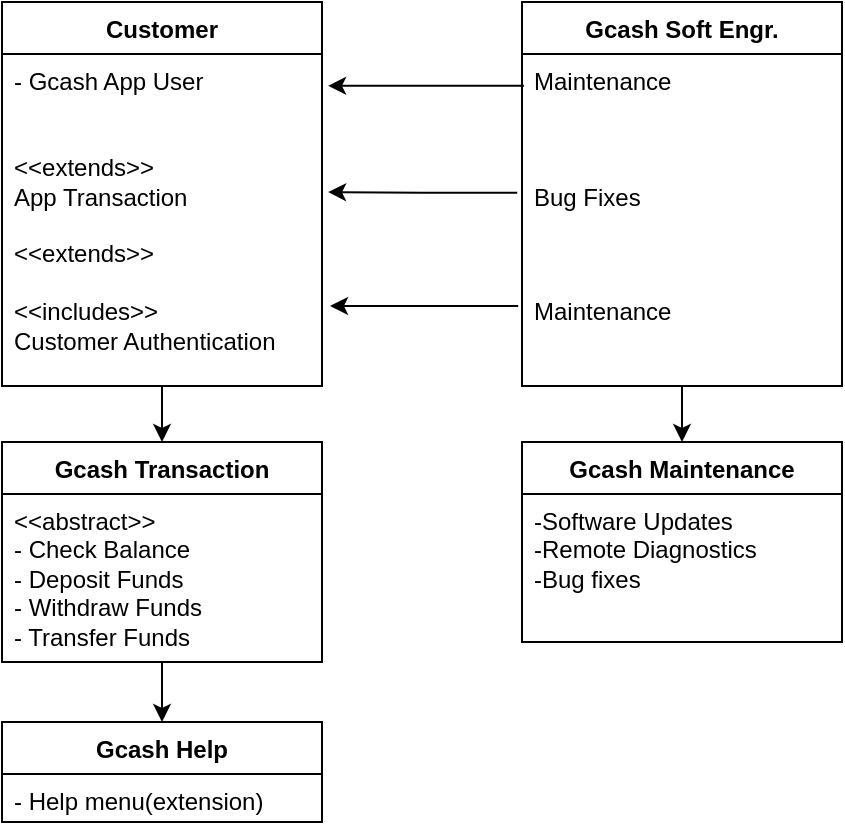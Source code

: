 <mxfile version="23.0.2" type="github">
  <diagram name="Page-1" id="4612fCpNuncgwHPs84pl">
    <mxGraphModel dx="1073" dy="586" grid="1" gridSize="10" guides="1" tooltips="1" connect="1" arrows="1" fold="1" page="1" pageScale="1" pageWidth="850" pageHeight="1100" math="0" shadow="0">
      <root>
        <mxCell id="0" />
        <mxCell id="1" parent="0" />
        <mxCell id="1COlB_G9xtO5EwLwAePO-31" value="" style="edgeStyle=orthogonalEdgeStyle;rounded=0;orthogonalLoop=1;jettySize=auto;html=1;" edge="1" parent="1" source="1COlB_G9xtO5EwLwAePO-10" target="1COlB_G9xtO5EwLwAePO-29">
          <mxGeometry relative="1" as="geometry" />
        </mxCell>
        <mxCell id="1COlB_G9xtO5EwLwAePO-10" value="Customer" style="swimlane;fontStyle=1;align=center;verticalAlign=top;childLayout=stackLayout;horizontal=1;startSize=26;horizontalStack=0;resizeParent=1;resizeParentMax=0;resizeLast=0;collapsible=1;marginBottom=0;whiteSpace=wrap;html=1;" vertex="1" parent="1">
          <mxGeometry x="250" y="160" width="160" height="192" as="geometry" />
        </mxCell>
        <mxCell id="1COlB_G9xtO5EwLwAePO-13" value="- Gcash App User&lt;br&gt;&lt;br&gt;&lt;br&gt;&amp;lt;&amp;lt;extends&amp;gt;&amp;gt;&lt;br&gt;App Transaction&lt;br&gt;&lt;br&gt;&amp;lt;&amp;lt;extends&amp;gt;&amp;gt;&lt;br&gt;&lt;br&gt;&amp;lt;&amp;lt;includes&amp;gt;&amp;gt;&lt;br&gt;Customer Authentication" style="text;strokeColor=none;fillColor=none;align=left;verticalAlign=top;spacingLeft=4;spacingRight=4;overflow=hidden;rotatable=0;points=[[0,0.5],[1,0.5]];portConstraint=eastwest;whiteSpace=wrap;html=1;" vertex="1" parent="1COlB_G9xtO5EwLwAePO-10">
          <mxGeometry y="26" width="160" height="166" as="geometry" />
        </mxCell>
        <mxCell id="1COlB_G9xtO5EwLwAePO-34" value="" style="edgeStyle=orthogonalEdgeStyle;rounded=0;orthogonalLoop=1;jettySize=auto;html=1;" edge="1" parent="1" source="1COlB_G9xtO5EwLwAePO-14" target="1COlB_G9xtO5EwLwAePO-32">
          <mxGeometry relative="1" as="geometry" />
        </mxCell>
        <mxCell id="1COlB_G9xtO5EwLwAePO-14" value="Gcash Soft Engr." style="swimlane;fontStyle=1;align=center;verticalAlign=top;childLayout=stackLayout;horizontal=1;startSize=26;horizontalStack=0;resizeParent=1;resizeParentMax=0;resizeLast=0;collapsible=1;marginBottom=0;whiteSpace=wrap;html=1;" vertex="1" parent="1">
          <mxGeometry x="510" y="160" width="160" height="192" as="geometry" />
        </mxCell>
        <mxCell id="1COlB_G9xtO5EwLwAePO-16" value="Maintenance&lt;br&gt;&lt;br&gt;&lt;br&gt;&lt;br&gt;Bug Fixes&lt;br&gt;&lt;br&gt;&lt;br&gt;&lt;br&gt;Maintenance" style="text;strokeColor=none;fillColor=none;align=left;verticalAlign=top;spacingLeft=4;spacingRight=4;overflow=hidden;rotatable=0;points=[[0,0.5],[1,0.5]];portConstraint=eastwest;whiteSpace=wrap;html=1;" vertex="1" parent="1COlB_G9xtO5EwLwAePO-14">
          <mxGeometry y="26" width="160" height="166" as="geometry" />
        </mxCell>
        <mxCell id="1COlB_G9xtO5EwLwAePO-22" style="edgeStyle=orthogonalEdgeStyle;rounded=0;orthogonalLoop=1;jettySize=auto;html=1;entryX=1.019;entryY=0.416;entryDx=0;entryDy=0;entryPerimeter=0;exitX=-0.015;exitY=0.418;exitDx=0;exitDy=0;exitPerimeter=0;" edge="1" parent="1" source="1COlB_G9xtO5EwLwAePO-16" target="1COlB_G9xtO5EwLwAePO-13">
          <mxGeometry relative="1" as="geometry">
            <mxPoint x="509" y="263" as="sourcePoint" />
          </mxGeometry>
        </mxCell>
        <mxCell id="1COlB_G9xtO5EwLwAePO-24" style="edgeStyle=orthogonalEdgeStyle;rounded=0;orthogonalLoop=1;jettySize=auto;html=1;entryX=1.019;entryY=0.096;entryDx=0;entryDy=0;entryPerimeter=0;exitX=0.006;exitY=0.096;exitDx=0;exitDy=0;exitPerimeter=0;" edge="1" parent="1" source="1COlB_G9xtO5EwLwAePO-16" target="1COlB_G9xtO5EwLwAePO-13">
          <mxGeometry relative="1" as="geometry" />
        </mxCell>
        <mxCell id="1COlB_G9xtO5EwLwAePO-25" style="edgeStyle=orthogonalEdgeStyle;rounded=0;orthogonalLoop=1;jettySize=auto;html=1;entryX=1.025;entryY=0.759;entryDx=0;entryDy=0;entryPerimeter=0;exitX=-0.012;exitY=0.759;exitDx=0;exitDy=0;exitPerimeter=0;" edge="1" parent="1" source="1COlB_G9xtO5EwLwAePO-16" target="1COlB_G9xtO5EwLwAePO-13">
          <mxGeometry relative="1" as="geometry" />
        </mxCell>
        <mxCell id="1COlB_G9xtO5EwLwAePO-37" value="" style="edgeStyle=orthogonalEdgeStyle;rounded=0;orthogonalLoop=1;jettySize=auto;html=1;" edge="1" parent="1" source="1COlB_G9xtO5EwLwAePO-29" target="1COlB_G9xtO5EwLwAePO-35">
          <mxGeometry relative="1" as="geometry" />
        </mxCell>
        <mxCell id="1COlB_G9xtO5EwLwAePO-29" value="Gcash Transaction" style="swimlane;fontStyle=1;align=center;verticalAlign=top;childLayout=stackLayout;horizontal=1;startSize=26;horizontalStack=0;resizeParent=1;resizeParentMax=0;resizeLast=0;collapsible=1;marginBottom=0;whiteSpace=wrap;html=1;" vertex="1" parent="1">
          <mxGeometry x="250" y="380" width="160" height="110" as="geometry" />
        </mxCell>
        <mxCell id="1COlB_G9xtO5EwLwAePO-30" value="&amp;lt;&amp;lt;abstract&amp;gt;&amp;gt;&lt;br&gt;- Check Balance&lt;br&gt;- Deposit Funds&lt;br&gt;- Withdraw Funds&lt;br&gt;- Transfer Funds" style="text;strokeColor=none;fillColor=none;align=left;verticalAlign=top;spacingLeft=4;spacingRight=4;overflow=hidden;rotatable=0;points=[[0,0.5],[1,0.5]];portConstraint=eastwest;whiteSpace=wrap;html=1;" vertex="1" parent="1COlB_G9xtO5EwLwAePO-29">
          <mxGeometry y="26" width="160" height="84" as="geometry" />
        </mxCell>
        <mxCell id="1COlB_G9xtO5EwLwAePO-32" value="Gcash Maintenance" style="swimlane;fontStyle=1;align=center;verticalAlign=top;childLayout=stackLayout;horizontal=1;startSize=26;horizontalStack=0;resizeParent=1;resizeParentMax=0;resizeLast=0;collapsible=1;marginBottom=0;whiteSpace=wrap;html=1;" vertex="1" parent="1">
          <mxGeometry x="510" y="380" width="160" height="100" as="geometry" />
        </mxCell>
        <mxCell id="1COlB_G9xtO5EwLwAePO-33" value="-Software Updates&lt;br&gt;-Remote Diagnostics&lt;br&gt;-Bug fixes" style="text;strokeColor=none;fillColor=none;align=left;verticalAlign=top;spacingLeft=4;spacingRight=4;overflow=hidden;rotatable=0;points=[[0,0.5],[1,0.5]];portConstraint=eastwest;whiteSpace=wrap;html=1;" vertex="1" parent="1COlB_G9xtO5EwLwAePO-32">
          <mxGeometry y="26" width="160" height="74" as="geometry" />
        </mxCell>
        <mxCell id="1COlB_G9xtO5EwLwAePO-35" value="Gcash Help" style="swimlane;fontStyle=1;align=center;verticalAlign=top;childLayout=stackLayout;horizontal=1;startSize=26;horizontalStack=0;resizeParent=1;resizeParentMax=0;resizeLast=0;collapsible=1;marginBottom=0;whiteSpace=wrap;html=1;" vertex="1" parent="1">
          <mxGeometry x="250" y="520" width="160" height="50" as="geometry" />
        </mxCell>
        <mxCell id="1COlB_G9xtO5EwLwAePO-36" value="- Help menu(extension)" style="text;strokeColor=none;fillColor=none;align=left;verticalAlign=top;spacingLeft=4;spacingRight=4;overflow=hidden;rotatable=0;points=[[0,0.5],[1,0.5]];portConstraint=eastwest;whiteSpace=wrap;html=1;" vertex="1" parent="1COlB_G9xtO5EwLwAePO-35">
          <mxGeometry y="26" width="160" height="24" as="geometry" />
        </mxCell>
      </root>
    </mxGraphModel>
  </diagram>
</mxfile>
